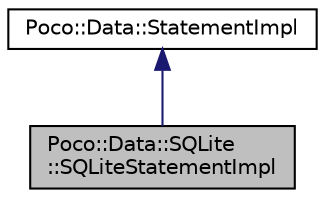 digraph "Poco::Data::SQLite::SQLiteStatementImpl"
{
 // LATEX_PDF_SIZE
  edge [fontname="Helvetica",fontsize="10",labelfontname="Helvetica",labelfontsize="10"];
  node [fontname="Helvetica",fontsize="10",shape=record];
  Node1 [label="Poco::Data::SQLite\l::SQLiteStatementImpl",height=0.2,width=0.4,color="black", fillcolor="grey75", style="filled", fontcolor="black",tooltip="Implements statement functionality needed for SQLite."];
  Node2 -> Node1 [dir="back",color="midnightblue",fontsize="10",style="solid",fontname="Helvetica"];
  Node2 [label="Poco::Data::StatementImpl",height=0.2,width=0.4,color="black", fillcolor="white", style="filled",URL="$classPoco_1_1Data_1_1StatementImpl.html",tooltip=" "];
}
